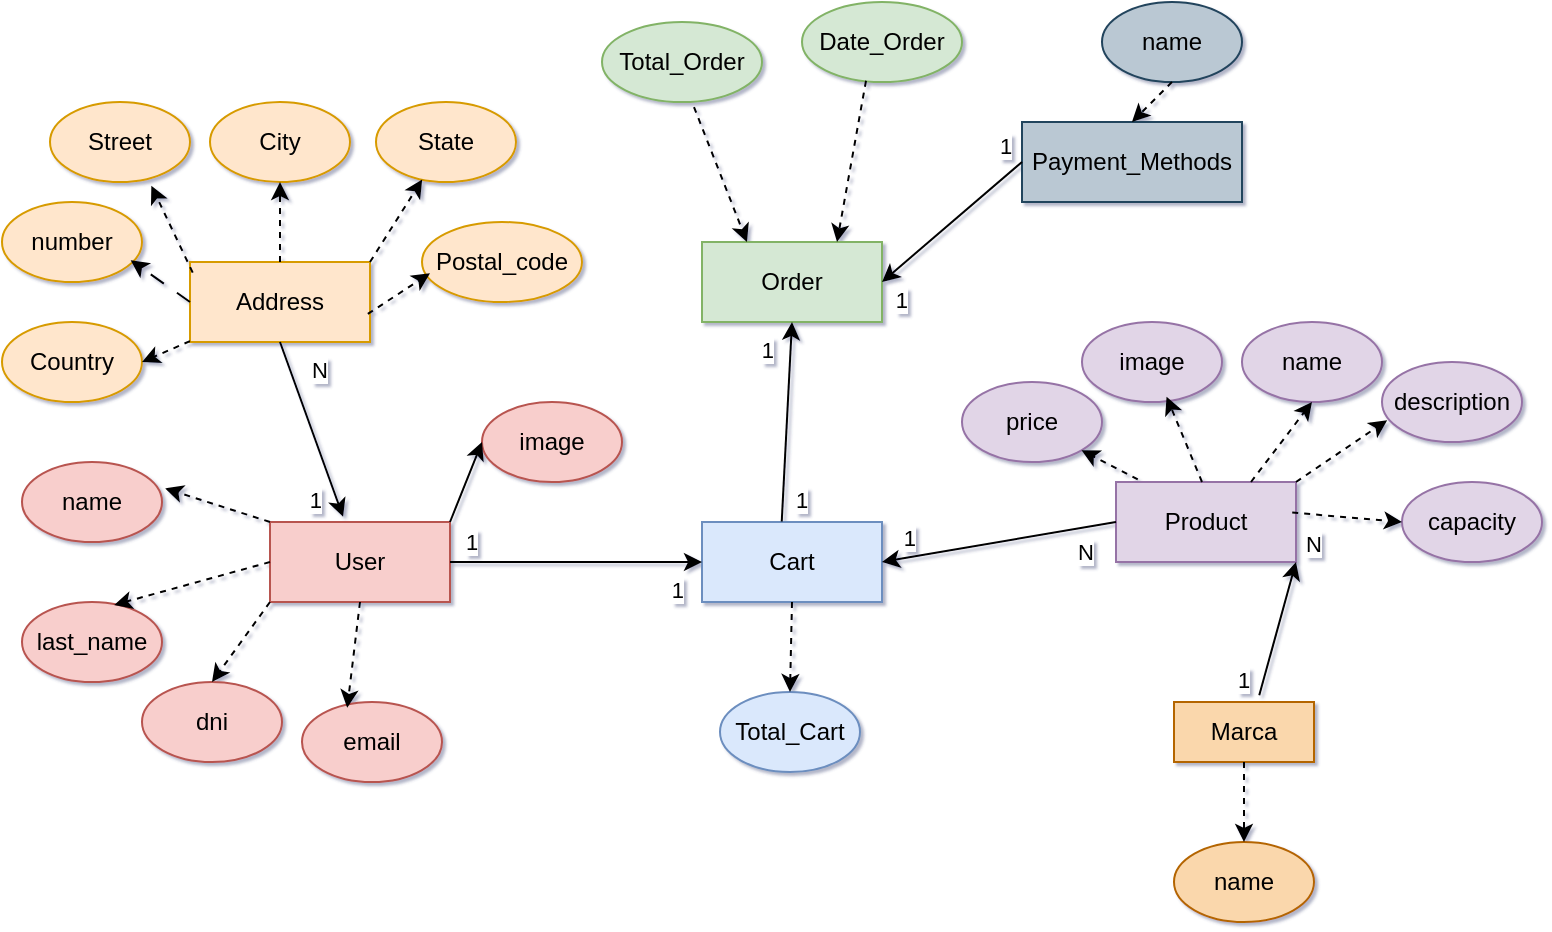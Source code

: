 <mxfile version="24.7.17">
  <diagram name="Página-1" id="6Esxa6fYi3r7UqyOguPW">
    <mxGraphModel dx="863" dy="556" grid="1" gridSize="10" guides="1" tooltips="1" connect="1" arrows="1" fold="1" page="1" pageScale="1" pageWidth="1169" pageHeight="827" background="#ffffff" math="0" shadow="1">
      <root>
        <mxCell id="0" />
        <mxCell id="1" parent="0" />
        <mxCell id="aOGDJC1ihoxGCBGmHbMU-1" value="Product" style="rounded=0;whiteSpace=wrap;html=1;fillColor=#e1d5e7;strokeColor=#9673a6;" vertex="1" parent="1">
          <mxGeometry x="747" y="360" width="90" height="40" as="geometry" />
        </mxCell>
        <mxCell id="aOGDJC1ihoxGCBGmHbMU-3" value="Order" style="rounded=0;whiteSpace=wrap;html=1;fillColor=#d5e8d4;strokeColor=#82b366;" vertex="1" parent="1">
          <mxGeometry x="540" y="240" width="90" height="40" as="geometry" />
        </mxCell>
        <mxCell id="aOGDJC1ihoxGCBGmHbMU-4" value="Address" style="rounded=0;whiteSpace=wrap;html=1;fillColor=#ffe6cc;strokeColor=#d79b00;" vertex="1" parent="1">
          <mxGeometry x="284" y="250" width="90" height="40" as="geometry" />
        </mxCell>
        <mxCell id="aOGDJC1ihoxGCBGmHbMU-5" value="User" style="rounded=0;whiteSpace=wrap;html=1;fillColor=#f8cecc;strokeColor=#b85450;" vertex="1" parent="1">
          <mxGeometry x="324" y="380" width="90" height="40" as="geometry" />
        </mxCell>
        <mxCell id="aOGDJC1ihoxGCBGmHbMU-8" value="Cart" style="rounded=0;whiteSpace=wrap;html=1;fillColor=#dae8fc;strokeColor=#6c8ebf;" vertex="1" parent="1">
          <mxGeometry x="540" y="380" width="90" height="40" as="geometry" />
        </mxCell>
        <mxCell id="aOGDJC1ihoxGCBGmHbMU-11" value="" style="endArrow=classic;html=1;rounded=0;entryX=1;entryY=0.5;entryDx=0;entryDy=0;exitX=0;exitY=0.5;exitDx=0;exitDy=0;exitPerimeter=0;" edge="1" parent="1" source="aOGDJC1ihoxGCBGmHbMU-1" target="aOGDJC1ihoxGCBGmHbMU-8">
          <mxGeometry relative="1" as="geometry">
            <mxPoint x="740" y="380" as="sourcePoint" />
            <mxPoint x="704" y="470" as="targetPoint" />
          </mxGeometry>
        </mxCell>
        <mxCell id="aOGDJC1ihoxGCBGmHbMU-13" value="N" style="edgeLabel;resizable=0;html=1;;align=left;verticalAlign=bottom;" connectable="0" vertex="1" parent="aOGDJC1ihoxGCBGmHbMU-11">
          <mxGeometry x="-1" relative="1" as="geometry">
            <mxPoint x="-21" y="23" as="offset" />
          </mxGeometry>
        </mxCell>
        <mxCell id="aOGDJC1ihoxGCBGmHbMU-14" value="1" style="edgeLabel;resizable=0;html=1;;align=right;verticalAlign=bottom;" connectable="0" vertex="1" parent="aOGDJC1ihoxGCBGmHbMU-11">
          <mxGeometry x="1" relative="1" as="geometry">
            <mxPoint x="17" y="-3" as="offset" />
          </mxGeometry>
        </mxCell>
        <mxCell id="aOGDJC1ihoxGCBGmHbMU-15" value="" style="endArrow=classic;html=1;rounded=0;entryX=0.5;entryY=1;entryDx=0;entryDy=0;exitX=0.443;exitY=-0.006;exitDx=0;exitDy=0;exitPerimeter=0;" edge="1" parent="1" source="aOGDJC1ihoxGCBGmHbMU-8" target="aOGDJC1ihoxGCBGmHbMU-3">
          <mxGeometry relative="1" as="geometry">
            <mxPoint x="654" y="470" as="sourcePoint" />
            <mxPoint x="684" y="390" as="targetPoint" />
          </mxGeometry>
        </mxCell>
        <mxCell id="aOGDJC1ihoxGCBGmHbMU-17" value="1" style="edgeLabel;resizable=0;html=1;;align=left;verticalAlign=bottom;" connectable="0" vertex="1" parent="aOGDJC1ihoxGCBGmHbMU-15">
          <mxGeometry x="-1" relative="1" as="geometry">
            <mxPoint x="5" y="-2" as="offset" />
          </mxGeometry>
        </mxCell>
        <mxCell id="aOGDJC1ihoxGCBGmHbMU-18" value="1" style="edgeLabel;resizable=0;html=1;;align=right;verticalAlign=bottom;" connectable="0" vertex="1" parent="aOGDJC1ihoxGCBGmHbMU-15">
          <mxGeometry x="1" relative="1" as="geometry">
            <mxPoint x="-9" y="23" as="offset" />
          </mxGeometry>
        </mxCell>
        <mxCell id="aOGDJC1ihoxGCBGmHbMU-23" value="" style="endArrow=classic;html=1;rounded=0;entryX=0.406;entryY=-0.066;entryDx=0;entryDy=0;entryPerimeter=0;exitX=0.5;exitY=1;exitDx=0;exitDy=0;" edge="1" parent="1" source="aOGDJC1ihoxGCBGmHbMU-4" target="aOGDJC1ihoxGCBGmHbMU-5">
          <mxGeometry relative="1" as="geometry">
            <mxPoint x="334" y="300" as="sourcePoint" />
            <mxPoint x="334" y="370" as="targetPoint" />
          </mxGeometry>
        </mxCell>
        <mxCell id="aOGDJC1ihoxGCBGmHbMU-24" value="N" style="edgeLabel;resizable=0;html=1;;align=left;verticalAlign=bottom;" connectable="0" vertex="1" parent="aOGDJC1ihoxGCBGmHbMU-23">
          <mxGeometry x="-1" relative="1" as="geometry">
            <mxPoint x="14" y="22" as="offset" />
          </mxGeometry>
        </mxCell>
        <mxCell id="aOGDJC1ihoxGCBGmHbMU-25" value="1" style="edgeLabel;resizable=0;html=1;;align=right;verticalAlign=bottom;" connectable="0" vertex="1" parent="aOGDJC1ihoxGCBGmHbMU-23">
          <mxGeometry x="1" relative="1" as="geometry">
            <mxPoint x="-10" as="offset" />
          </mxGeometry>
        </mxCell>
        <mxCell id="aOGDJC1ihoxGCBGmHbMU-26" value="Payment_Methods" style="rounded=0;whiteSpace=wrap;html=1;fillColor=#bac8d3;strokeColor=#23445d;" vertex="1" parent="1">
          <mxGeometry x="700" y="180" width="110" height="40" as="geometry" />
        </mxCell>
        <mxCell id="aOGDJC1ihoxGCBGmHbMU-27" value="" style="endArrow=classic;html=1;rounded=0;entryX=1;entryY=0.5;entryDx=0;entryDy=0;exitX=0;exitY=0.5;exitDx=0;exitDy=0;" edge="1" parent="1" source="aOGDJC1ihoxGCBGmHbMU-26" target="aOGDJC1ihoxGCBGmHbMU-3">
          <mxGeometry relative="1" as="geometry">
            <mxPoint x="684" y="250" as="sourcePoint" />
            <mxPoint x="624" y="270" as="targetPoint" />
          </mxGeometry>
        </mxCell>
        <mxCell id="aOGDJC1ihoxGCBGmHbMU-28" value="1" style="edgeLabel;resizable=0;html=1;;align=left;verticalAlign=bottom;" connectable="0" vertex="1" parent="aOGDJC1ihoxGCBGmHbMU-27">
          <mxGeometry x="-1" relative="1" as="geometry">
            <mxPoint x="-13" as="offset" />
          </mxGeometry>
        </mxCell>
        <mxCell id="aOGDJC1ihoxGCBGmHbMU-29" value="1" style="edgeLabel;resizable=0;html=1;;align=right;verticalAlign=bottom;" connectable="0" vertex="1" parent="aOGDJC1ihoxGCBGmHbMU-27">
          <mxGeometry x="1" relative="1" as="geometry">
            <mxPoint x="13" y="18" as="offset" />
          </mxGeometry>
        </mxCell>
        <mxCell id="aOGDJC1ihoxGCBGmHbMU-33" value="Marca" style="rounded=0;whiteSpace=wrap;html=1;fillColor=#fad7ac;strokeColor=#b46504;" vertex="1" parent="1">
          <mxGeometry x="776" y="470" width="70" height="30" as="geometry" />
        </mxCell>
        <mxCell id="aOGDJC1ihoxGCBGmHbMU-34" value="" style="endArrow=classic;html=1;rounded=0;entryX=1;entryY=1;entryDx=0;entryDy=0;exitX=0.609;exitY=-0.111;exitDx=0;exitDy=0;exitPerimeter=0;" edge="1" parent="1" source="aOGDJC1ihoxGCBGmHbMU-33" target="aOGDJC1ihoxGCBGmHbMU-1">
          <mxGeometry relative="1" as="geometry">
            <mxPoint x="988.5" y="285" as="sourcePoint" />
            <mxPoint x="901.5" y="335" as="targetPoint" />
          </mxGeometry>
        </mxCell>
        <mxCell id="aOGDJC1ihoxGCBGmHbMU-35" value="1" style="edgeLabel;resizable=0;html=1;;align=left;verticalAlign=bottom;" connectable="0" vertex="1" parent="aOGDJC1ihoxGCBGmHbMU-34">
          <mxGeometry x="-1" relative="1" as="geometry">
            <mxPoint x="-13" y="1" as="offset" />
          </mxGeometry>
        </mxCell>
        <mxCell id="aOGDJC1ihoxGCBGmHbMU-36" value="N" style="edgeLabel;resizable=0;html=1;;align=right;verticalAlign=bottom;" connectable="0" vertex="1" parent="aOGDJC1ihoxGCBGmHbMU-34">
          <mxGeometry x="1" relative="1" as="geometry">
            <mxPoint x="14" y="-1" as="offset" />
          </mxGeometry>
        </mxCell>
        <mxCell id="aOGDJC1ihoxGCBGmHbMU-38" value="Total_Cart" style="ellipse;whiteSpace=wrap;html=1;fillColor=#dae8fc;strokeColor=#6c8ebf;" vertex="1" parent="1">
          <mxGeometry x="549" y="465" width="70" height="40" as="geometry" />
        </mxCell>
        <mxCell id="aOGDJC1ihoxGCBGmHbMU-39" value="image" style="ellipse;whiteSpace=wrap;html=1;fillColor=#e1d5e7;strokeColor=#9673a6;" vertex="1" parent="1">
          <mxGeometry x="730" y="280" width="70" height="40" as="geometry" />
        </mxCell>
        <mxCell id="aOGDJC1ihoxGCBGmHbMU-40" value="name" style="ellipse;whiteSpace=wrap;html=1;fillColor=#e1d5e7;strokeColor=#9673a6;" vertex="1" parent="1">
          <mxGeometry x="810" y="280" width="70" height="40" as="geometry" />
        </mxCell>
        <mxCell id="aOGDJC1ihoxGCBGmHbMU-41" value="price" style="ellipse;whiteSpace=wrap;html=1;fillColor=#e1d5e7;strokeColor=#9673a6;" vertex="1" parent="1">
          <mxGeometry x="670" y="310" width="70" height="40" as="geometry" />
        </mxCell>
        <mxCell id="aOGDJC1ihoxGCBGmHbMU-42" value="capacity&lt;span style=&quot;color: rgba(0, 0, 0, 0); font-family: monospace; font-size: 0px; text-align: start; text-wrap: nowrap;&quot;&gt;%3CmxGraphModel%3E%3Croot%3E%3CmxCell%20id%3D%220%22%2F%3E%3CmxCell%20id%3D%221%22%20parent%3D%220%22%2F%3E%3CmxCell%20id%3D%222%22%20value%3D%22image%22%20style%3D%22ellipse%3BwhiteSpace%3Dwrap%3Bhtml%3D1%3B%22%20vertex%3D%221%22%20parent%3D%221%22%3E%3CmxGeometry%20x%3D%22590%22%20y%3D%22110%22%20width%3D%2270%22%20height%3D%2240%22%20as%3D%22geometry%22%2F%3E%3C%2FmxCell%3E%3C%2Froot%3E%3C%2FmxGraphModel%3E&lt;/span&gt;" style="ellipse;whiteSpace=wrap;html=1;fillColor=#e1d5e7;strokeColor=#9673a6;" vertex="1" parent="1">
          <mxGeometry x="890" y="360" width="70" height="40" as="geometry" />
        </mxCell>
        <mxCell id="aOGDJC1ihoxGCBGmHbMU-43" value="description" style="ellipse;whiteSpace=wrap;html=1;fillColor=#e1d5e7;strokeColor=#9673a6;" vertex="1" parent="1">
          <mxGeometry x="880" y="300" width="70" height="40" as="geometry" />
        </mxCell>
        <mxCell id="aOGDJC1ihoxGCBGmHbMU-46" value="" style="endArrow=classic;html=1;rounded=0;entryX=0.037;entryY=0.727;entryDx=0;entryDy=0;entryPerimeter=0;exitX=1;exitY=0;exitDx=0;exitDy=0;dashed=1;" edge="1" parent="1" source="aOGDJC1ihoxGCBGmHbMU-1" target="aOGDJC1ihoxGCBGmHbMU-43">
          <mxGeometry width="50" height="50" relative="1" as="geometry">
            <mxPoint x="830" y="365" as="sourcePoint" />
            <mxPoint x="880" y="315" as="targetPoint" />
          </mxGeometry>
        </mxCell>
        <mxCell id="aOGDJC1ihoxGCBGmHbMU-48" value="" style="endArrow=classic;html=1;rounded=0;entryX=0.5;entryY=1;entryDx=0;entryDy=0;exitX=0.75;exitY=0;exitDx=0;exitDy=0;dashed=1;" edge="1" parent="1" source="aOGDJC1ihoxGCBGmHbMU-1" target="aOGDJC1ihoxGCBGmHbMU-40">
          <mxGeometry width="50" height="50" relative="1" as="geometry">
            <mxPoint x="790" y="355.5" as="sourcePoint" />
            <mxPoint x="843" y="324.5" as="targetPoint" />
          </mxGeometry>
        </mxCell>
        <mxCell id="aOGDJC1ihoxGCBGmHbMU-49" value="" style="endArrow=classic;html=1;rounded=0;entryX=0.604;entryY=0.934;entryDx=0;entryDy=0;entryPerimeter=0;dashed=1;" edge="1" parent="1" target="aOGDJC1ihoxGCBGmHbMU-39">
          <mxGeometry width="50" height="50" relative="1" as="geometry">
            <mxPoint x="790" y="360" as="sourcePoint" />
            <mxPoint x="810" y="330" as="targetPoint" />
          </mxGeometry>
        </mxCell>
        <mxCell id="aOGDJC1ihoxGCBGmHbMU-50" value="" style="endArrow=classic;html=1;rounded=0;entryX=1;entryY=1;entryDx=0;entryDy=0;exitX=0.121;exitY=-0.032;exitDx=0;exitDy=0;exitPerimeter=0;dashed=1;" edge="1" parent="1" source="aOGDJC1ihoxGCBGmHbMU-1" target="aOGDJC1ihoxGCBGmHbMU-41">
          <mxGeometry width="50" height="50" relative="1" as="geometry">
            <mxPoint x="750" y="380" as="sourcePoint" />
            <mxPoint x="746" y="340" as="targetPoint" />
          </mxGeometry>
        </mxCell>
        <mxCell id="aOGDJC1ihoxGCBGmHbMU-51" value="" style="endArrow=classic;html=1;rounded=0;entryX=0;entryY=0.5;entryDx=0;entryDy=0;exitX=0.979;exitY=0.382;exitDx=0;exitDy=0;exitPerimeter=0;dashed=1;" edge="1" parent="1" source="aOGDJC1ihoxGCBGmHbMU-1" target="aOGDJC1ihoxGCBGmHbMU-42">
          <mxGeometry width="50" height="50" relative="1" as="geometry">
            <mxPoint x="850" y="370" as="sourcePoint" />
            <mxPoint x="903" y="339" as="targetPoint" />
          </mxGeometry>
        </mxCell>
        <mxCell id="aOGDJC1ihoxGCBGmHbMU-52" value="" style="endArrow=classic;html=1;rounded=0;entryX=0.5;entryY=0;entryDx=0;entryDy=0;exitX=0.5;exitY=1;exitDx=0;exitDy=0;dashed=1;" edge="1" parent="1" source="aOGDJC1ihoxGCBGmHbMU-8" target="aOGDJC1ihoxGCBGmHbMU-38">
          <mxGeometry width="50" height="50" relative="1" as="geometry">
            <mxPoint x="684" y="633" as="sourcePoint" />
            <mxPoint x="666" y="590" as="targetPoint" />
          </mxGeometry>
        </mxCell>
        <mxCell id="aOGDJC1ihoxGCBGmHbMU-53" value="name" style="ellipse;whiteSpace=wrap;html=1;fillColor=#fad7ac;strokeColor=#b46504;" vertex="1" parent="1">
          <mxGeometry x="776" y="540" width="70" height="40" as="geometry" />
        </mxCell>
        <mxCell id="aOGDJC1ihoxGCBGmHbMU-54" value="name" style="ellipse;whiteSpace=wrap;html=1;fillColor=#f8cecc;strokeColor=#b85450;" vertex="1" parent="1">
          <mxGeometry x="200" y="350" width="70" height="40" as="geometry" />
        </mxCell>
        <mxCell id="aOGDJC1ihoxGCBGmHbMU-55" value="last_name" style="ellipse;whiteSpace=wrap;html=1;fillColor=#f8cecc;strokeColor=#b85450;" vertex="1" parent="1">
          <mxGeometry x="200" y="420" width="70" height="40" as="geometry" />
        </mxCell>
        <mxCell id="aOGDJC1ihoxGCBGmHbMU-56" value="email" style="ellipse;whiteSpace=wrap;html=1;fillColor=#f8cecc;strokeColor=#b85450;" vertex="1" parent="1">
          <mxGeometry x="340" y="470" width="70" height="40" as="geometry" />
        </mxCell>
        <mxCell id="aOGDJC1ihoxGCBGmHbMU-57" value="dni" style="ellipse;whiteSpace=wrap;html=1;fillColor=#f8cecc;strokeColor=#b85450;" vertex="1" parent="1">
          <mxGeometry x="260" y="460" width="70" height="40" as="geometry" />
        </mxCell>
        <mxCell id="aOGDJC1ihoxGCBGmHbMU-60" value="image" style="ellipse;whiteSpace=wrap;html=1;fillColor=#f8cecc;strokeColor=#b85450;" vertex="1" parent="1">
          <mxGeometry x="430" y="320" width="70" height="40" as="geometry" />
        </mxCell>
        <mxCell id="aOGDJC1ihoxGCBGmHbMU-61" value="" style="endArrow=classic;html=1;rounded=0;entryX=1.023;entryY=0.33;entryDx=0;entryDy=0;exitX=0;exitY=0;exitDx=0;exitDy=0;entryPerimeter=0;dashed=1;" edge="1" parent="1" source="aOGDJC1ihoxGCBGmHbMU-5" target="aOGDJC1ihoxGCBGmHbMU-54">
          <mxGeometry width="50" height="50" relative="1" as="geometry">
            <mxPoint x="315" y="410" as="sourcePoint" />
            <mxPoint x="284" y="395" as="targetPoint" />
          </mxGeometry>
        </mxCell>
        <mxCell id="aOGDJC1ihoxGCBGmHbMU-62" value="" style="endArrow=classic;html=1;rounded=0;entryX=0.658;entryY=0.037;entryDx=0;entryDy=0;exitX=0;exitY=0.5;exitDx=0;exitDy=0;entryPerimeter=0;dashed=1;" edge="1" parent="1" source="aOGDJC1ihoxGCBGmHbMU-5" target="aOGDJC1ihoxGCBGmHbMU-55">
          <mxGeometry width="50" height="50" relative="1" as="geometry">
            <mxPoint x="334" y="410" as="sourcePoint" />
            <mxPoint x="296" y="433" as="targetPoint" />
          </mxGeometry>
        </mxCell>
        <mxCell id="aOGDJC1ihoxGCBGmHbMU-63" value="" style="endArrow=classic;html=1;rounded=0;entryX=0.5;entryY=0;entryDx=0;entryDy=0;exitX=0;exitY=1;exitDx=0;exitDy=0;dashed=1;" edge="1" parent="1" source="aOGDJC1ihoxGCBGmHbMU-5" target="aOGDJC1ihoxGCBGmHbMU-57">
          <mxGeometry width="50" height="50" relative="1" as="geometry">
            <mxPoint x="334" y="430" as="sourcePoint" />
            <mxPoint x="310" y="461" as="targetPoint" />
          </mxGeometry>
        </mxCell>
        <mxCell id="aOGDJC1ihoxGCBGmHbMU-64" value="" style="endArrow=classic;html=1;rounded=0;entryX=0.323;entryY=0.072;entryDx=0;entryDy=0;exitX=0.5;exitY=1;exitDx=0;exitDy=0;entryPerimeter=0;dashed=1;" edge="1" parent="1" source="aOGDJC1ihoxGCBGmHbMU-5" target="aOGDJC1ihoxGCBGmHbMU-56">
          <mxGeometry width="50" height="50" relative="1" as="geometry">
            <mxPoint x="379" y="430" as="sourcePoint" />
            <mxPoint x="379" y="460" as="targetPoint" />
          </mxGeometry>
        </mxCell>
        <mxCell id="aOGDJC1ihoxGCBGmHbMU-65" value="" style="endArrow=classic;html=1;rounded=0;exitX=1;exitY=0;exitDx=0;exitDy=0;entryX=0;entryY=0.5;entryDx=0;entryDy=0;" edge="1" parent="1" source="aOGDJC1ihoxGCBGmHbMU-5" target="aOGDJC1ihoxGCBGmHbMU-60">
          <mxGeometry width="50" height="50" relative="1" as="geometry">
            <mxPoint x="424" y="430" as="sourcePoint" />
            <mxPoint x="444" y="410" as="targetPoint" />
          </mxGeometry>
        </mxCell>
        <mxCell id="aOGDJC1ihoxGCBGmHbMU-66" value="number" style="ellipse;whiteSpace=wrap;html=1;fillColor=#ffe6cc;strokeColor=#d79b00;" vertex="1" parent="1">
          <mxGeometry x="190" y="220" width="70" height="40" as="geometry" />
        </mxCell>
        <mxCell id="aOGDJC1ihoxGCBGmHbMU-67" value="Street" style="ellipse;whiteSpace=wrap;html=1;fillColor=#ffe6cc;strokeColor=#d79b00;" vertex="1" parent="1">
          <mxGeometry x="214" y="170" width="70" height="40" as="geometry" />
        </mxCell>
        <mxCell id="aOGDJC1ihoxGCBGmHbMU-68" value="City" style="ellipse;whiteSpace=wrap;html=1;fillColor=#ffe6cc;strokeColor=#d79b00;" vertex="1" parent="1">
          <mxGeometry x="294" y="170" width="70" height="40" as="geometry" />
        </mxCell>
        <mxCell id="aOGDJC1ihoxGCBGmHbMU-69" value="State" style="ellipse;whiteSpace=wrap;html=1;fillColor=#ffe6cc;strokeColor=#d79b00;" vertex="1" parent="1">
          <mxGeometry x="377" y="170" width="70" height="40" as="geometry" />
        </mxCell>
        <mxCell id="aOGDJC1ihoxGCBGmHbMU-70" value="Postal_code" style="ellipse;whiteSpace=wrap;html=1;fillColor=#ffe6cc;strokeColor=#d79b00;" vertex="1" parent="1">
          <mxGeometry x="400" y="230" width="80" height="40" as="geometry" />
        </mxCell>
        <mxCell id="aOGDJC1ihoxGCBGmHbMU-71" value="Country" style="ellipse;whiteSpace=wrap;html=1;fillColor=#ffe6cc;strokeColor=#d79b00;" vertex="1" parent="1">
          <mxGeometry x="190" y="280" width="70" height="40" as="geometry" />
        </mxCell>
        <mxCell id="aOGDJC1ihoxGCBGmHbMU-72" value="" style="endArrow=classic;html=1;rounded=0;entryX=1;entryY=0.5;entryDx=0;entryDy=0;dashed=1;" edge="1" parent="1" source="aOGDJC1ihoxGCBGmHbMU-4" target="aOGDJC1ihoxGCBGmHbMU-71">
          <mxGeometry width="50" height="50" relative="1" as="geometry">
            <mxPoint x="334" y="410" as="sourcePoint" />
            <mxPoint x="296" y="433" as="targetPoint" />
          </mxGeometry>
        </mxCell>
        <mxCell id="aOGDJC1ihoxGCBGmHbMU-73" value="" style="endArrow=classic;html=1;rounded=0;entryX=0.919;entryY=0.727;entryDx=0;entryDy=0;entryPerimeter=0;exitX=0;exitY=0.5;exitDx=0;exitDy=0;dashed=1;dashPattern=8 8;strokeWidth=1;" edge="1" parent="1" source="aOGDJC1ihoxGCBGmHbMU-4" target="aOGDJC1ihoxGCBGmHbMU-66">
          <mxGeometry width="50" height="50" relative="1" as="geometry">
            <mxPoint x="294" y="300" as="sourcePoint" />
            <mxPoint x="270" y="310" as="targetPoint" />
          </mxGeometry>
        </mxCell>
        <mxCell id="aOGDJC1ihoxGCBGmHbMU-74" value="" style="endArrow=classic;html=1;rounded=0;entryX=0.724;entryY=1.046;entryDx=0;entryDy=0;entryPerimeter=0;exitX=0.015;exitY=0.132;exitDx=0;exitDy=0;exitPerimeter=0;dashed=1;" edge="1" parent="1" source="aOGDJC1ihoxGCBGmHbMU-4" target="aOGDJC1ihoxGCBGmHbMU-67">
          <mxGeometry width="50" height="50" relative="1" as="geometry">
            <mxPoint x="294" y="280" as="sourcePoint" />
            <mxPoint x="264" y="259" as="targetPoint" />
          </mxGeometry>
        </mxCell>
        <mxCell id="aOGDJC1ihoxGCBGmHbMU-75" value="" style="endArrow=classic;html=1;rounded=0;entryX=0.5;entryY=1;entryDx=0;entryDy=0;exitX=0.5;exitY=0;exitDx=0;exitDy=0;dashed=1;" edge="1" parent="1" source="aOGDJC1ihoxGCBGmHbMU-4" target="aOGDJC1ihoxGCBGmHbMU-68">
          <mxGeometry width="50" height="50" relative="1" as="geometry">
            <mxPoint x="295" y="265" as="sourcePoint" />
            <mxPoint x="275" y="222" as="targetPoint" />
          </mxGeometry>
        </mxCell>
        <mxCell id="aOGDJC1ihoxGCBGmHbMU-76" value="" style="endArrow=classic;html=1;rounded=0;exitX=1;exitY=0;exitDx=0;exitDy=0;dashed=1;" edge="1" parent="1" source="aOGDJC1ihoxGCBGmHbMU-4" target="aOGDJC1ihoxGCBGmHbMU-69">
          <mxGeometry width="50" height="50" relative="1" as="geometry">
            <mxPoint x="339" y="260" as="sourcePoint" />
            <mxPoint x="339" y="220" as="targetPoint" />
          </mxGeometry>
        </mxCell>
        <mxCell id="aOGDJC1ihoxGCBGmHbMU-77" value="" style="endArrow=classic;html=1;rounded=0;exitX=0.988;exitY=0.649;exitDx=0;exitDy=0;entryX=0.05;entryY=0.641;entryDx=0;entryDy=0;exitPerimeter=0;entryPerimeter=0;dashed=1;" edge="1" parent="1" source="aOGDJC1ihoxGCBGmHbMU-4" target="aOGDJC1ihoxGCBGmHbMU-70">
          <mxGeometry width="50" height="50" relative="1" as="geometry">
            <mxPoint x="384" y="260" as="sourcePoint" />
            <mxPoint x="410" y="219" as="targetPoint" />
          </mxGeometry>
        </mxCell>
        <mxCell id="aOGDJC1ihoxGCBGmHbMU-78" value="" style="endArrow=classic;html=1;rounded=0;entryX=0.5;entryY=0;entryDx=0;entryDy=0;exitX=0.5;exitY=1;exitDx=0;exitDy=0;dashed=1;" edge="1" parent="1" source="aOGDJC1ihoxGCBGmHbMU-33" target="aOGDJC1ihoxGCBGmHbMU-53">
          <mxGeometry width="50" height="50" relative="1" as="geometry">
            <mxPoint x="848" y="385" as="sourcePoint" />
            <mxPoint x="900" y="390" as="targetPoint" />
          </mxGeometry>
        </mxCell>
        <mxCell id="aOGDJC1ihoxGCBGmHbMU-79" value="Total_Order" style="ellipse;whiteSpace=wrap;html=1;fillColor=#d5e8d4;strokeColor=#82b366;" vertex="1" parent="1">
          <mxGeometry x="490" y="130" width="80" height="40" as="geometry" />
        </mxCell>
        <mxCell id="aOGDJC1ihoxGCBGmHbMU-80" value="Date_Order" style="ellipse;whiteSpace=wrap;html=1;fillColor=#d5e8d4;strokeColor=#82b366;" vertex="1" parent="1">
          <mxGeometry x="590" y="120" width="80" height="40" as="geometry" />
        </mxCell>
        <mxCell id="aOGDJC1ihoxGCBGmHbMU-81" value="" style="endArrow=classic;html=1;rounded=0;exitX=0.575;exitY=1.063;exitDx=0;exitDy=0;entryX=0.25;entryY=0;entryDx=0;entryDy=0;exitPerimeter=0;dashed=1;" edge="1" parent="1" source="aOGDJC1ihoxGCBGmHbMU-79" target="aOGDJC1ihoxGCBGmHbMU-3">
          <mxGeometry width="50" height="50" relative="1" as="geometry">
            <mxPoint x="384" y="260" as="sourcePoint" />
            <mxPoint x="410" y="219" as="targetPoint" />
          </mxGeometry>
        </mxCell>
        <mxCell id="aOGDJC1ihoxGCBGmHbMU-82" value="" style="endArrow=classic;html=1;rounded=0;exitX=0.4;exitY=0.985;exitDx=0;exitDy=0;entryX=0.75;entryY=0;entryDx=0;entryDy=0;exitPerimeter=0;dashed=1;" edge="1" parent="1" source="aOGDJC1ihoxGCBGmHbMU-80" target="aOGDJC1ihoxGCBGmHbMU-3">
          <mxGeometry width="50" height="50" relative="1" as="geometry">
            <mxPoint x="536" y="243" as="sourcePoint" />
            <mxPoint x="549" y="290" as="targetPoint" />
          </mxGeometry>
        </mxCell>
        <mxCell id="aOGDJC1ihoxGCBGmHbMU-83" value="name" style="ellipse;whiteSpace=wrap;html=1;fillColor=#bac8d3;strokeColor=#23445d;" vertex="1" parent="1">
          <mxGeometry x="740" y="120" width="70" height="40" as="geometry" />
        </mxCell>
        <mxCell id="aOGDJC1ihoxGCBGmHbMU-84" value="" style="endArrow=classic;html=1;rounded=0;exitX=0.5;exitY=1;exitDx=0;exitDy=0;entryX=0.5;entryY=0;entryDx=0;entryDy=0;dashed=1;" edge="1" parent="1" source="aOGDJC1ihoxGCBGmHbMU-83" target="aOGDJC1ihoxGCBGmHbMU-26">
          <mxGeometry width="50" height="50" relative="1" as="geometry">
            <mxPoint x="625" y="229" as="sourcePoint" />
            <mxPoint x="594" y="290" as="targetPoint" />
          </mxGeometry>
        </mxCell>
        <mxCell id="aOGDJC1ihoxGCBGmHbMU-86" value="" style="endArrow=classic;html=1;rounded=0;entryX=0;entryY=0.5;entryDx=0;entryDy=0;exitX=1;exitY=0.5;exitDx=0;exitDy=0;entryPerimeter=0;" edge="1" parent="1" source="aOGDJC1ihoxGCBGmHbMU-5" target="aOGDJC1ihoxGCBGmHbMU-8">
          <mxGeometry relative="1" as="geometry">
            <mxPoint x="720" y="420" as="sourcePoint" />
            <mxPoint x="594" y="430" as="targetPoint" />
          </mxGeometry>
        </mxCell>
        <mxCell id="aOGDJC1ihoxGCBGmHbMU-87" value="1" style="edgeLabel;resizable=0;html=1;;align=left;verticalAlign=bottom;" connectable="0" vertex="1" parent="aOGDJC1ihoxGCBGmHbMU-86">
          <mxGeometry x="-1" relative="1" as="geometry">
            <mxPoint x="6" y="-2" as="offset" />
          </mxGeometry>
        </mxCell>
        <mxCell id="aOGDJC1ihoxGCBGmHbMU-88" value="1" style="edgeLabel;resizable=0;html=1;;align=right;verticalAlign=bottom;" connectable="0" vertex="1" parent="aOGDJC1ihoxGCBGmHbMU-86">
          <mxGeometry x="1" relative="1" as="geometry">
            <mxPoint x="-9" y="22" as="offset" />
          </mxGeometry>
        </mxCell>
      </root>
    </mxGraphModel>
  </diagram>
</mxfile>
